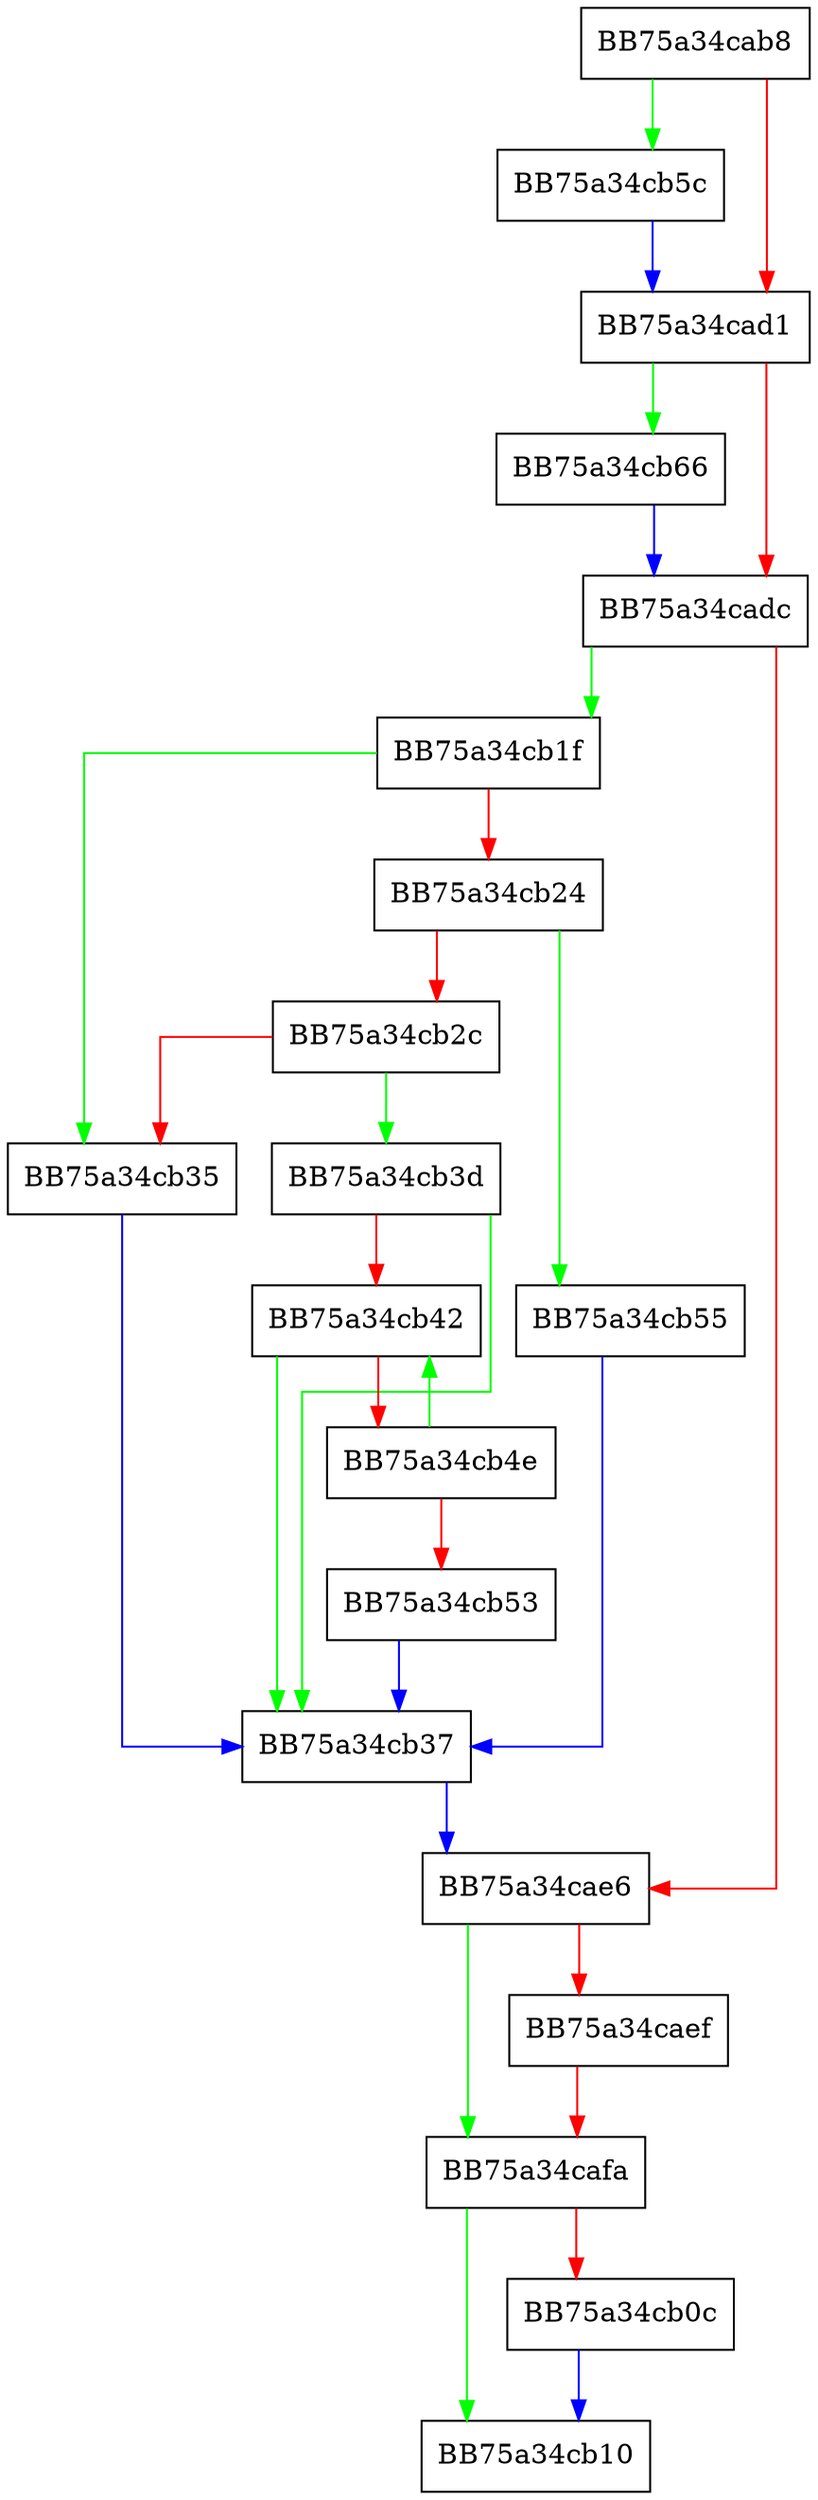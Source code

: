 digraph Unbind {
  node [shape="box"];
  graph [splines=ortho];
  BB75a34cab8 -> BB75a34cb5c [color="green"];
  BB75a34cab8 -> BB75a34cad1 [color="red"];
  BB75a34cad1 -> BB75a34cb66 [color="green"];
  BB75a34cad1 -> BB75a34cadc [color="red"];
  BB75a34cadc -> BB75a34cb1f [color="green"];
  BB75a34cadc -> BB75a34cae6 [color="red"];
  BB75a34cae6 -> BB75a34cafa [color="green"];
  BB75a34cae6 -> BB75a34caef [color="red"];
  BB75a34caef -> BB75a34cafa [color="red"];
  BB75a34cafa -> BB75a34cb10 [color="green"];
  BB75a34cafa -> BB75a34cb0c [color="red"];
  BB75a34cb0c -> BB75a34cb10 [color="blue"];
  BB75a34cb1f -> BB75a34cb35 [color="green"];
  BB75a34cb1f -> BB75a34cb24 [color="red"];
  BB75a34cb24 -> BB75a34cb55 [color="green"];
  BB75a34cb24 -> BB75a34cb2c [color="red"];
  BB75a34cb2c -> BB75a34cb3d [color="green"];
  BB75a34cb2c -> BB75a34cb35 [color="red"];
  BB75a34cb35 -> BB75a34cb37 [color="blue"];
  BB75a34cb37 -> BB75a34cae6 [color="blue"];
  BB75a34cb3d -> BB75a34cb37 [color="green"];
  BB75a34cb3d -> BB75a34cb42 [color="red"];
  BB75a34cb42 -> BB75a34cb37 [color="green"];
  BB75a34cb42 -> BB75a34cb4e [color="red"];
  BB75a34cb4e -> BB75a34cb42 [color="green"];
  BB75a34cb4e -> BB75a34cb53 [color="red"];
  BB75a34cb53 -> BB75a34cb37 [color="blue"];
  BB75a34cb55 -> BB75a34cb37 [color="blue"];
  BB75a34cb5c -> BB75a34cad1 [color="blue"];
  BB75a34cb66 -> BB75a34cadc [color="blue"];
}